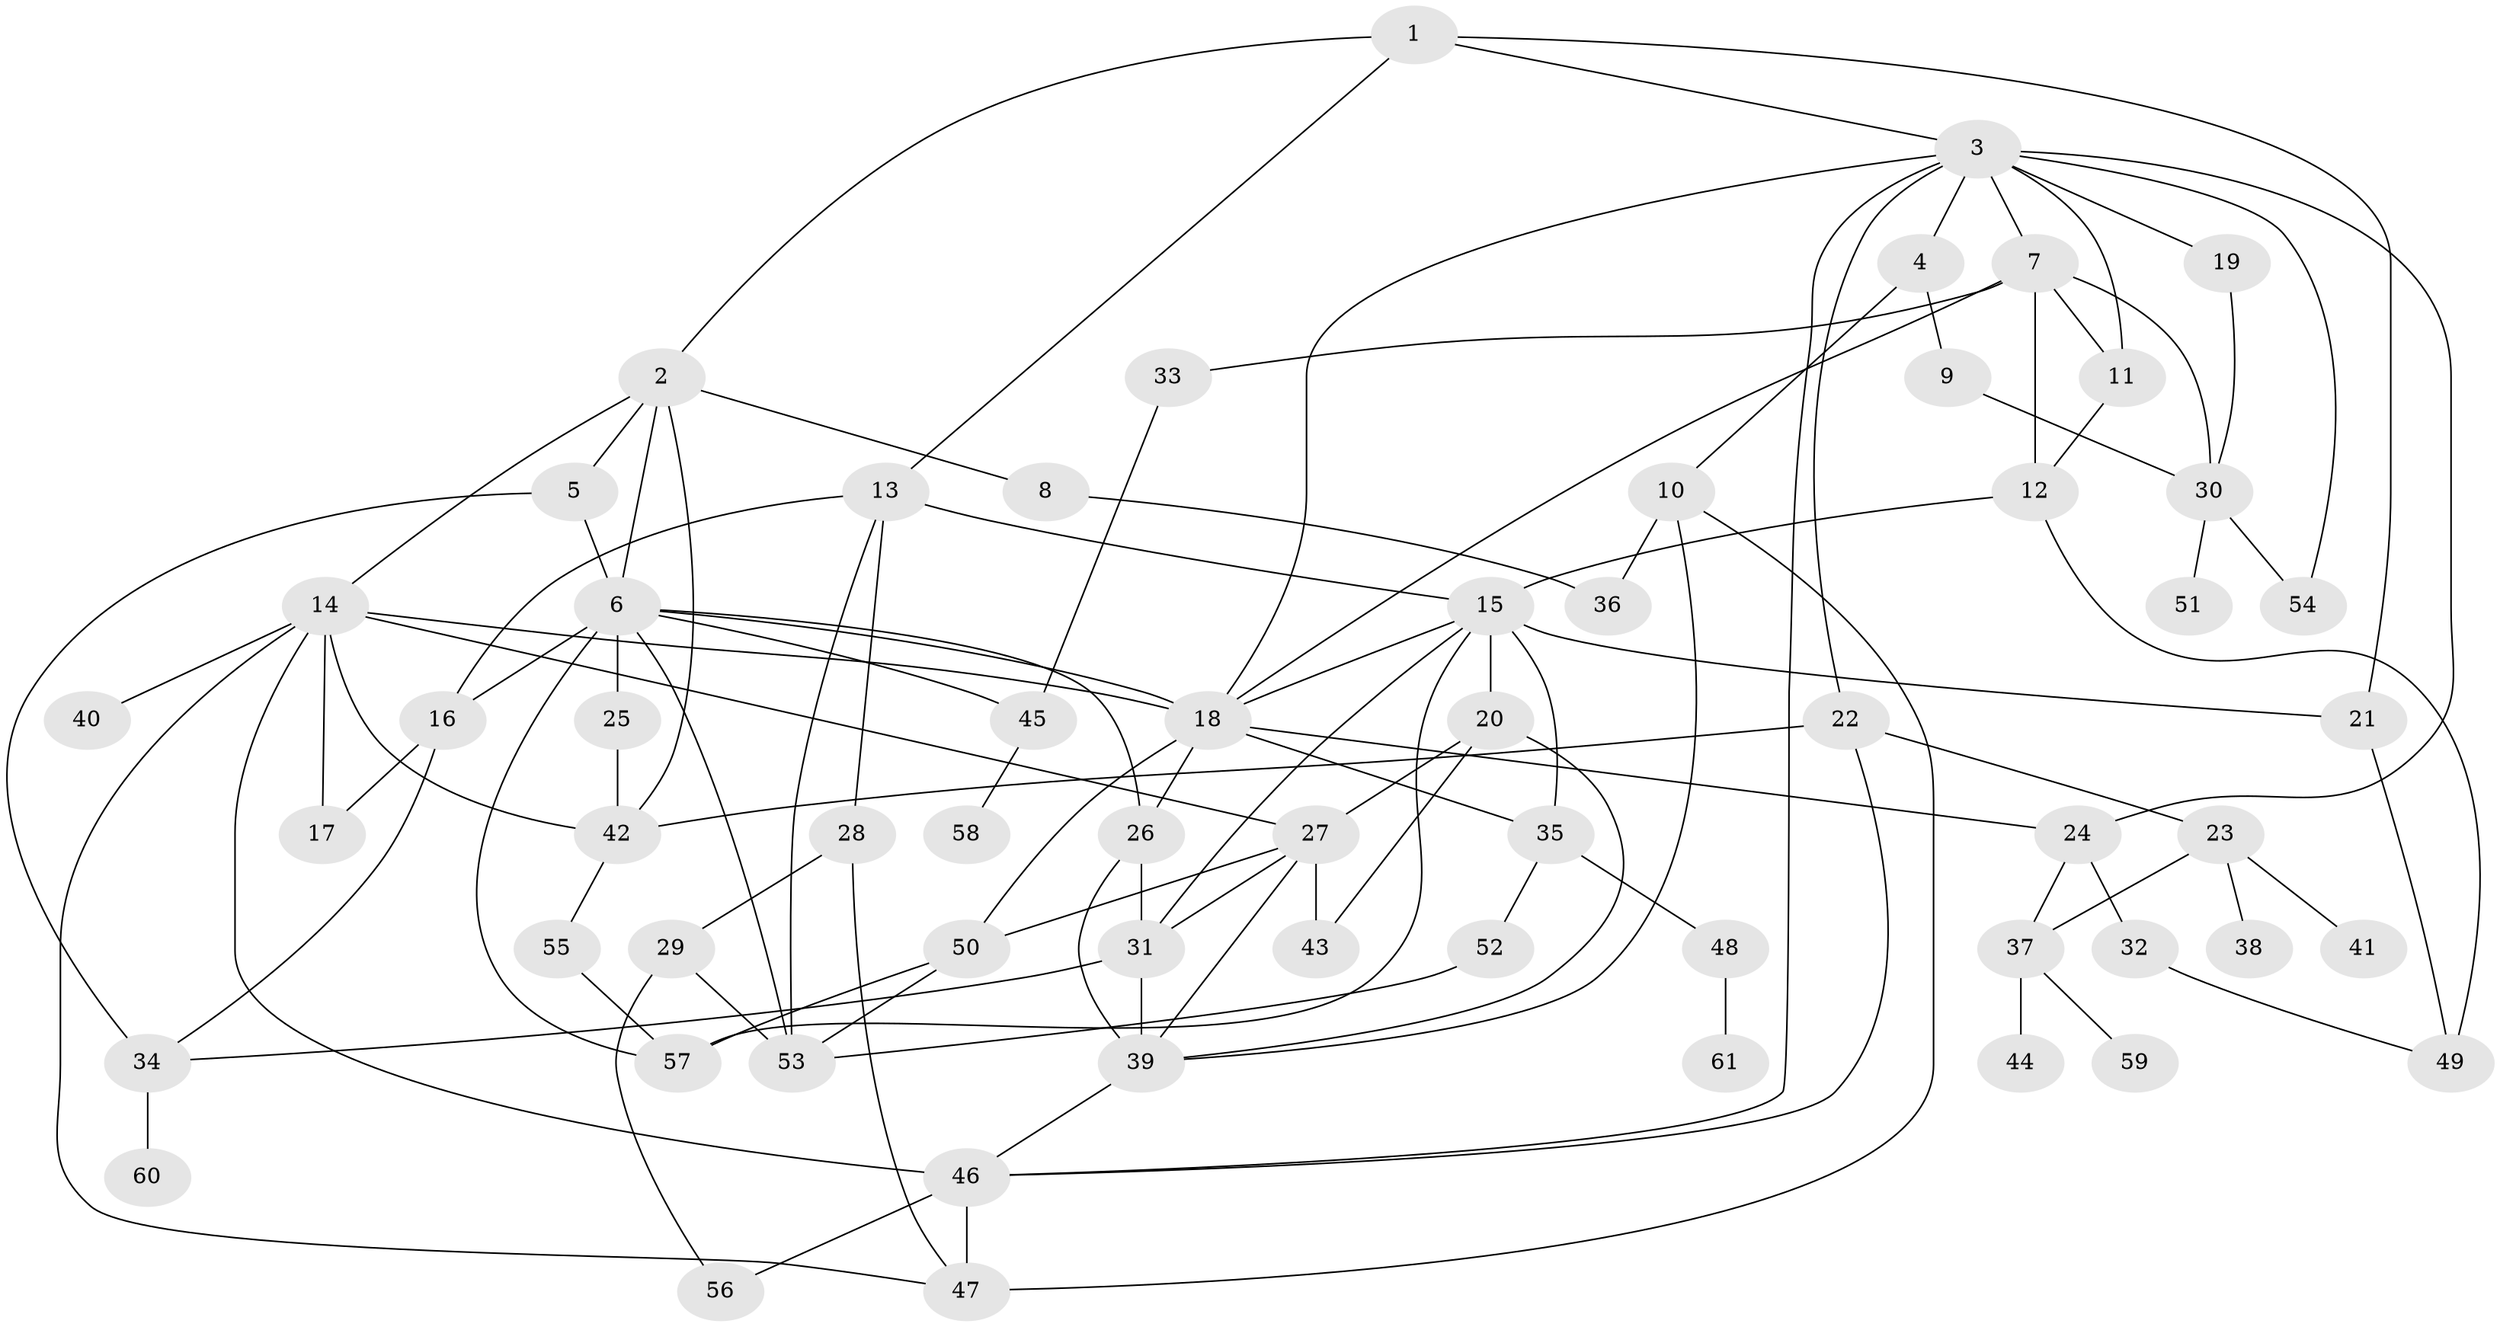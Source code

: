 // original degree distribution, {4: 0.13934426229508196, 5: 0.07377049180327869, 8: 0.00819672131147541, 7: 0.03278688524590164, 3: 0.20491803278688525, 2: 0.3114754098360656, 6: 0.04918032786885246, 1: 0.18032786885245902}
// Generated by graph-tools (version 1.1) at 2025/48/03/04/25 22:48:38]
// undirected, 61 vertices, 110 edges
graph export_dot {
  node [color=gray90,style=filled];
  1;
  2;
  3;
  4;
  5;
  6;
  7;
  8;
  9;
  10;
  11;
  12;
  13;
  14;
  15;
  16;
  17;
  18;
  19;
  20;
  21;
  22;
  23;
  24;
  25;
  26;
  27;
  28;
  29;
  30;
  31;
  32;
  33;
  34;
  35;
  36;
  37;
  38;
  39;
  40;
  41;
  42;
  43;
  44;
  45;
  46;
  47;
  48;
  49;
  50;
  51;
  52;
  53;
  54;
  55;
  56;
  57;
  58;
  59;
  60;
  61;
  1 -- 2 [weight=1.0];
  1 -- 3 [weight=1.0];
  1 -- 13 [weight=1.0];
  1 -- 21 [weight=1.0];
  2 -- 5 [weight=1.0];
  2 -- 6 [weight=1.0];
  2 -- 8 [weight=1.0];
  2 -- 14 [weight=2.0];
  2 -- 42 [weight=1.0];
  3 -- 4 [weight=1.0];
  3 -- 7 [weight=1.0];
  3 -- 11 [weight=1.0];
  3 -- 18 [weight=1.0];
  3 -- 19 [weight=1.0];
  3 -- 22 [weight=1.0];
  3 -- 24 [weight=1.0];
  3 -- 46 [weight=1.0];
  3 -- 54 [weight=1.0];
  4 -- 9 [weight=1.0];
  4 -- 10 [weight=1.0];
  5 -- 6 [weight=1.0];
  5 -- 34 [weight=1.0];
  6 -- 16 [weight=3.0];
  6 -- 18 [weight=1.0];
  6 -- 25 [weight=1.0];
  6 -- 26 [weight=1.0];
  6 -- 45 [weight=1.0];
  6 -- 53 [weight=1.0];
  6 -- 57 [weight=1.0];
  7 -- 11 [weight=2.0];
  7 -- 12 [weight=1.0];
  7 -- 18 [weight=1.0];
  7 -- 30 [weight=1.0];
  7 -- 33 [weight=1.0];
  8 -- 36 [weight=1.0];
  9 -- 30 [weight=1.0];
  10 -- 36 [weight=1.0];
  10 -- 39 [weight=1.0];
  10 -- 47 [weight=1.0];
  11 -- 12 [weight=1.0];
  12 -- 15 [weight=2.0];
  12 -- 49 [weight=1.0];
  13 -- 15 [weight=1.0];
  13 -- 16 [weight=1.0];
  13 -- 28 [weight=1.0];
  13 -- 53 [weight=1.0];
  14 -- 17 [weight=1.0];
  14 -- 18 [weight=1.0];
  14 -- 27 [weight=2.0];
  14 -- 40 [weight=2.0];
  14 -- 42 [weight=1.0];
  14 -- 46 [weight=2.0];
  14 -- 47 [weight=1.0];
  15 -- 18 [weight=1.0];
  15 -- 20 [weight=1.0];
  15 -- 21 [weight=1.0];
  15 -- 31 [weight=1.0];
  15 -- 35 [weight=1.0];
  15 -- 57 [weight=1.0];
  16 -- 17 [weight=1.0];
  16 -- 34 [weight=1.0];
  18 -- 24 [weight=1.0];
  18 -- 26 [weight=1.0];
  18 -- 35 [weight=1.0];
  18 -- 50 [weight=1.0];
  19 -- 30 [weight=1.0];
  20 -- 27 [weight=1.0];
  20 -- 39 [weight=1.0];
  20 -- 43 [weight=1.0];
  21 -- 49 [weight=1.0];
  22 -- 23 [weight=1.0];
  22 -- 42 [weight=1.0];
  22 -- 46 [weight=1.0];
  23 -- 37 [weight=1.0];
  23 -- 38 [weight=1.0];
  23 -- 41 [weight=1.0];
  24 -- 32 [weight=1.0];
  24 -- 37 [weight=1.0];
  25 -- 42 [weight=1.0];
  26 -- 31 [weight=1.0];
  26 -- 39 [weight=1.0];
  27 -- 31 [weight=1.0];
  27 -- 39 [weight=1.0];
  27 -- 43 [weight=1.0];
  27 -- 50 [weight=2.0];
  28 -- 29 [weight=1.0];
  28 -- 47 [weight=1.0];
  29 -- 53 [weight=1.0];
  29 -- 56 [weight=1.0];
  30 -- 51 [weight=1.0];
  30 -- 54 [weight=1.0];
  31 -- 34 [weight=1.0];
  31 -- 39 [weight=3.0];
  32 -- 49 [weight=1.0];
  33 -- 45 [weight=1.0];
  34 -- 60 [weight=1.0];
  35 -- 48 [weight=1.0];
  35 -- 52 [weight=1.0];
  37 -- 44 [weight=1.0];
  37 -- 59 [weight=1.0];
  39 -- 46 [weight=1.0];
  42 -- 55 [weight=1.0];
  45 -- 58 [weight=1.0];
  46 -- 47 [weight=2.0];
  46 -- 56 [weight=1.0];
  48 -- 61 [weight=1.0];
  50 -- 53 [weight=1.0];
  50 -- 57 [weight=1.0];
  52 -- 53 [weight=1.0];
  55 -- 57 [weight=1.0];
}
